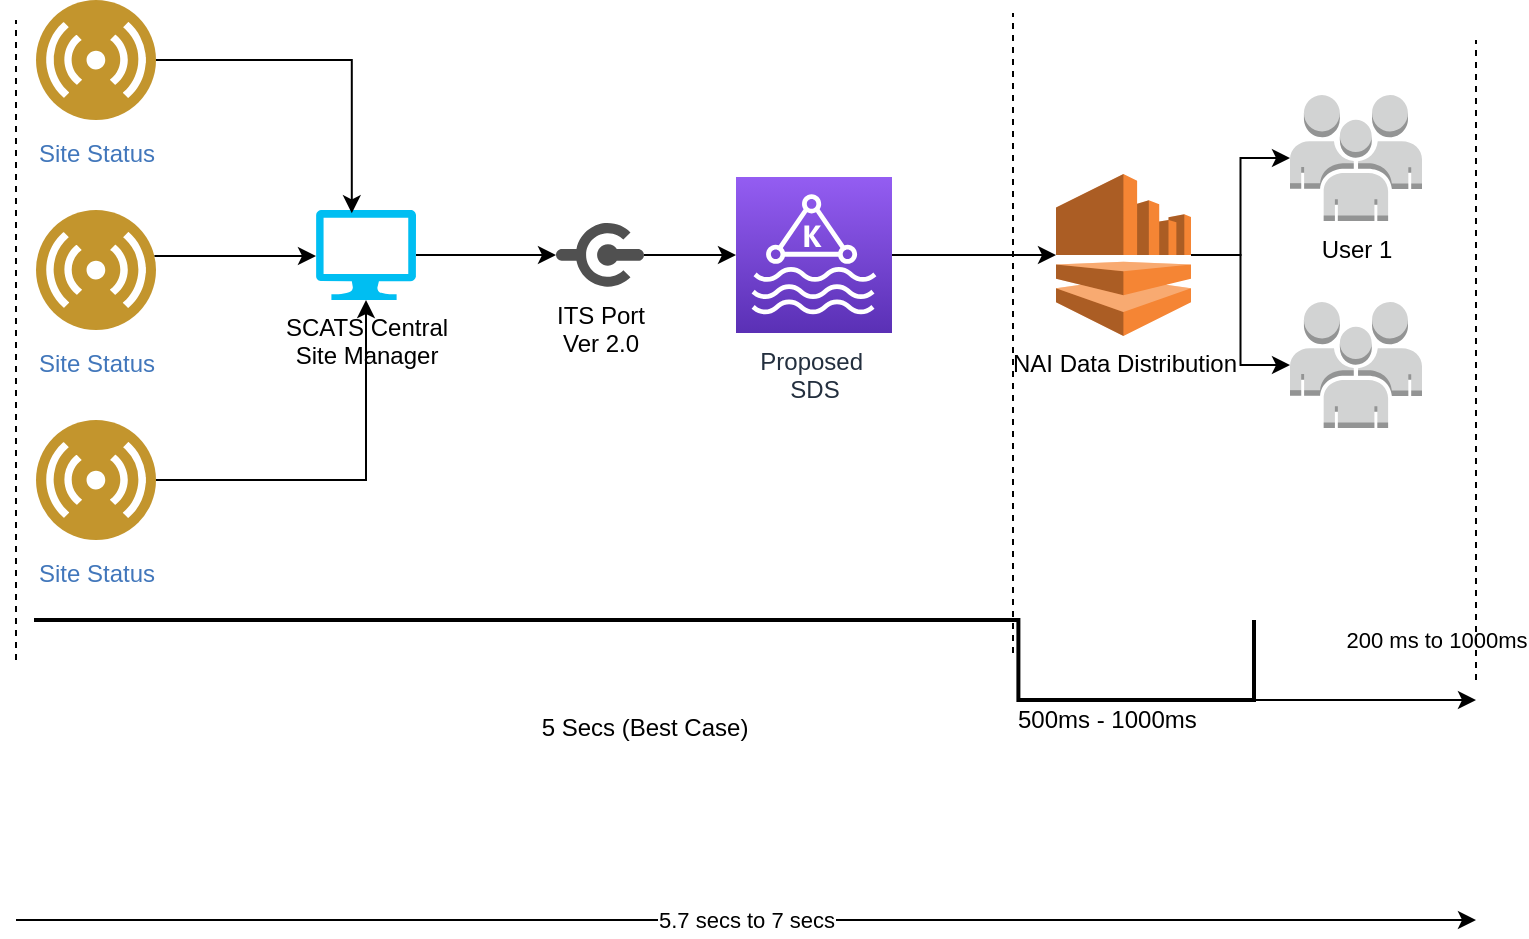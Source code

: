 <mxfile pages="3" version="11.2.8" type="github"><diagram id="vLMTj2apyoxCSFd2HsY8" name="Proposed"><mxGraphModel dx="971" dy="482" grid="1" gridSize="10" guides="1" tooltips="1" connect="1" arrows="1" fold="1" page="1" pageScale="1" pageWidth="850" pageHeight="1100" math="0" shadow="0"><root><mxCell id="0"/><mxCell id="1" parent="0"/><mxCell id="xOOpfLHwdYJFCj-atzm0-9" style="edgeStyle=orthogonalEdgeStyle;rounded=0;orthogonalLoop=1;jettySize=auto;html=1;" edge="1" parent="1" source="xOOpfLHwdYJFCj-atzm0-1" target="xOOpfLHwdYJFCj-atzm0-2"><mxGeometry relative="1" as="geometry"><Array as="points"><mxPoint x="150" y="148"/><mxPoint x="150" y="148"/></Array></mxGeometry></mxCell><mxCell id="xOOpfLHwdYJFCj-atzm0-1" value="Site Status" style="aspect=fixed;perimeter=ellipsePerimeter;html=1;align=center;shadow=0;dashed=0;fontColor=#4277BB;labelBackgroundColor=#ffffff;fontSize=12;spacingTop=3;image;image=img/lib/ibm/users/sensor.svg;" vertex="1" parent="1"><mxGeometry x="50" y="125" width="60" height="60" as="geometry"/></mxCell><mxCell id="xOOpfLHwdYJFCj-atzm0-12" style="edgeStyle=orthogonalEdgeStyle;rounded=0;orthogonalLoop=1;jettySize=auto;html=1;" edge="1" parent="1" source="xOOpfLHwdYJFCj-atzm0-2" target="xOOpfLHwdYJFCj-atzm0-3"><mxGeometry relative="1" as="geometry"/></mxCell><mxCell id="xOOpfLHwdYJFCj-atzm0-2" value="SCATS Central&lt;br&gt;Site Manager" style="verticalLabelPosition=bottom;html=1;verticalAlign=top;align=center;strokeColor=none;fillColor=#00BEF2;shape=mxgraph.azure.computer;pointerEvents=1;" vertex="1" parent="1"><mxGeometry x="190" y="125" width="50" height="45" as="geometry"/></mxCell><mxCell id="xOOpfLHwdYJFCj-atzm0-13" style="edgeStyle=orthogonalEdgeStyle;rounded=0;orthogonalLoop=1;jettySize=auto;html=1;" edge="1" parent="1" source="xOOpfLHwdYJFCj-atzm0-3" target="xOOpfLHwdYJFCj-atzm0-4"><mxGeometry relative="1" as="geometry"/></mxCell><mxCell id="xOOpfLHwdYJFCj-atzm0-3" value="ITS Port&lt;br&gt;Ver 2.0" style="pointerEvents=1;shadow=0;dashed=0;html=1;strokeColor=none;fillColor=#505050;labelPosition=center;verticalLabelPosition=bottom;verticalAlign=top;outlineConnect=0;align=center;shape=mxgraph.office.concepts.connector;" vertex="1" parent="1"><mxGeometry x="310" y="131.5" width="44" height="32" as="geometry"/></mxCell><mxCell id="xOOpfLHwdYJFCj-atzm0-15" style="edgeStyle=orthogonalEdgeStyle;rounded=0;orthogonalLoop=1;jettySize=auto;html=1;" edge="1" parent="1" source="xOOpfLHwdYJFCj-atzm0-4" target="xOOpfLHwdYJFCj-atzm0-5"><mxGeometry relative="1" as="geometry"/></mxCell><mxCell id="xOOpfLHwdYJFCj-atzm0-4" value="Proposed&amp;nbsp;&lt;br&gt;SDS" style="outlineConnect=0;fontColor=#232F3E;gradientColor=#945DF2;gradientDirection=north;fillColor=#5A30B5;strokeColor=#ffffff;dashed=0;verticalLabelPosition=bottom;verticalAlign=top;align=center;html=1;fontSize=12;fontStyle=0;aspect=fixed;shape=mxgraph.aws4.resourceIcon;resIcon=mxgraph.aws4.managed_streaming_for_kafka;" vertex="1" parent="1"><mxGeometry x="400" y="108.5" width="78" height="78" as="geometry"/></mxCell><mxCell id="vZ_qIerr0WwolJ0dDBq--3" style="edgeStyle=orthogonalEdgeStyle;rounded=0;orthogonalLoop=1;jettySize=auto;html=1;entryX=0;entryY=0.5;entryDx=0;entryDy=0;entryPerimeter=0;" edge="1" parent="1" source="xOOpfLHwdYJFCj-atzm0-5" target="vZ_qIerr0WwolJ0dDBq--1"><mxGeometry relative="1" as="geometry"/></mxCell><mxCell id="vZ_qIerr0WwolJ0dDBq--4" style="edgeStyle=orthogonalEdgeStyle;rounded=0;orthogonalLoop=1;jettySize=auto;html=1;" edge="1" parent="1" source="xOOpfLHwdYJFCj-atzm0-5" target="vZ_qIerr0WwolJ0dDBq--2"><mxGeometry relative="1" as="geometry"/></mxCell><mxCell id="xOOpfLHwdYJFCj-atzm0-5" value="NAI Data Distribution" style="outlineConnect=0;dashed=0;verticalLabelPosition=bottom;verticalAlign=top;align=center;html=1;shape=mxgraph.aws3.kinesis;fillColor=#F58534;gradientColor=none;" vertex="1" parent="1"><mxGeometry x="560" y="107" width="67.5" height="81" as="geometry"/></mxCell><mxCell id="xOOpfLHwdYJFCj-atzm0-11" style="edgeStyle=orthogonalEdgeStyle;rounded=0;orthogonalLoop=1;jettySize=auto;html=1;" edge="1" parent="1" source="xOOpfLHwdYJFCj-atzm0-6" target="xOOpfLHwdYJFCj-atzm0-2"><mxGeometry relative="1" as="geometry"/></mxCell><mxCell id="xOOpfLHwdYJFCj-atzm0-6" value="Site Status" style="aspect=fixed;perimeter=ellipsePerimeter;html=1;align=center;shadow=0;dashed=0;fontColor=#4277BB;labelBackgroundColor=#ffffff;fontSize=12;spacingTop=3;image;image=img/lib/ibm/users/sensor.svg;" vertex="1" parent="1"><mxGeometry x="50" y="230" width="60" height="60" as="geometry"/></mxCell><mxCell id="xOOpfLHwdYJFCj-atzm0-8" style="edgeStyle=orthogonalEdgeStyle;rounded=0;orthogonalLoop=1;jettySize=auto;html=1;entryX=0.358;entryY=0.037;entryDx=0;entryDy=0;entryPerimeter=0;" edge="1" parent="1" source="xOOpfLHwdYJFCj-atzm0-7" target="xOOpfLHwdYJFCj-atzm0-2"><mxGeometry relative="1" as="geometry"/></mxCell><mxCell id="xOOpfLHwdYJFCj-atzm0-7" value="Site Status" style="aspect=fixed;perimeter=ellipsePerimeter;html=1;align=center;shadow=0;dashed=0;fontColor=#4277BB;labelBackgroundColor=#ffffff;fontSize=12;spacingTop=3;image;image=img/lib/ibm/users/sensor.svg;" vertex="1" parent="1"><mxGeometry x="50" y="20" width="60" height="60" as="geometry"/></mxCell><mxCell id="vrnWxF-yDFJgDpA9-6bQ-1" value="5 Secs (Best Case)" style="verticalLabelPosition=bottom;html=1;verticalAlign=top;strokeWidth=2;shape=mxgraph.lean_mapping.timeline2;dx1=0;dy1=0;dx2=30;dy2=0;dx3=230;dy3=0;dx4=230;dy4=0;dx5=492.2;dy5=0.893;dy6=0.013;" vertex="1" parent="1"><mxGeometry x="49" y="330" width="610" height="40" as="geometry"/></mxCell><mxCell id="iywTH7LCK7P98huV1Y_F-1" value="500ms - 1000ms" style="text;html=1;resizable=0;points=[];autosize=1;align=left;verticalAlign=top;spacingTop=-4;" vertex="1" parent="1"><mxGeometry x="539" y="370" width="110" height="10" as="geometry"/></mxCell><mxCell id="7XzxJrK6jbuBb2wdriru-1" value="200 ms to 1000ms" style="edgeStyle=orthogonalEdgeStyle;rounded=0;orthogonalLoop=1;jettySize=auto;html=1;" edge="1" parent="1"><mxGeometry x="0.667" y="30" relative="1" as="geometry"><mxPoint x="650" y="370" as="sourcePoint"/><mxPoint x="770" y="370" as="targetPoint"/><mxPoint as="offset"/></mxGeometry></mxCell><mxCell id="IUKHsxThCpHAYLv0n_9N-1" value="5.7 secs to 7 secs" style="endArrow=classic;html=1;" edge="1" parent="1"><mxGeometry width="50" height="50" relative="1" as="geometry"><mxPoint x="40" y="480" as="sourcePoint"/><mxPoint x="770" y="480" as="targetPoint"/></mxGeometry></mxCell><mxCell id="vZ_qIerr0WwolJ0dDBq--1" value="User 1" style="outlineConnect=0;dashed=0;verticalLabelPosition=bottom;verticalAlign=top;align=center;html=1;shape=mxgraph.aws3.users;fillColor=#D2D3D3;gradientColor=none;" vertex="1" parent="1"><mxGeometry x="677" y="67.5" width="66" height="63" as="geometry"/></mxCell><mxCell id="vZ_qIerr0WwolJ0dDBq--2" value="" style="outlineConnect=0;dashed=0;verticalLabelPosition=bottom;verticalAlign=top;align=center;html=1;shape=mxgraph.aws3.users;fillColor=#D2D3D3;gradientColor=none;" vertex="1" parent="1"><mxGeometry x="677" y="171" width="66" height="63" as="geometry"/></mxCell><mxCell id="XqGrBsYJsK4YCIUDRGxu-1" value="" style="endArrow=none;dashed=1;html=1;" edge="1" parent="1"><mxGeometry width="50" height="50" relative="1" as="geometry"><mxPoint x="40" y="350" as="sourcePoint"/><mxPoint x="40" y="30" as="targetPoint"/></mxGeometry></mxCell><mxCell id="XqGrBsYJsK4YCIUDRGxu-2" value="" style="endArrow=none;dashed=1;html=1;" edge="1" parent="1"><mxGeometry width="50" height="50" relative="1" as="geometry"><mxPoint x="538.5" y="346.5" as="sourcePoint"/><mxPoint x="538.5" y="26.5" as="targetPoint"/></mxGeometry></mxCell><mxCell id="XqGrBsYJsK4YCIUDRGxu-3" value="" style="endArrow=none;dashed=1;html=1;" edge="1" parent="1"><mxGeometry width="50" height="50" relative="1" as="geometry"><mxPoint x="770" y="360" as="sourcePoint"/><mxPoint x="770" y="40" as="targetPoint"/></mxGeometry></mxCell></root></mxGraphModel></diagram><diagram id="OMPAVU85UNxCAxH5BAwL" name="What if we do with transis"><mxGraphModel dx="971" dy="482" grid="1" gridSize="10" guides="1" tooltips="1" connect="1" arrows="1" fold="1" page="1" pageScale="1" pageWidth="850" pageHeight="1100" math="0" shadow="0"><root><mxCell id="WYOKgwoss_1KG7vaxZnn-0"/><mxCell id="WYOKgwoss_1KG7vaxZnn-1" parent="WYOKgwoss_1KG7vaxZnn-0"/><mxCell id="WYOKgwoss_1KG7vaxZnn-2" style="edgeStyle=orthogonalEdgeStyle;rounded=0;orthogonalLoop=1;jettySize=auto;html=1;" edge="1" parent="WYOKgwoss_1KG7vaxZnn-1" source="WYOKgwoss_1KG7vaxZnn-3" target="WYOKgwoss_1KG7vaxZnn-5"><mxGeometry relative="1" as="geometry"><Array as="points"><mxPoint x="150" y="148"/><mxPoint x="150" y="148"/></Array></mxGeometry></mxCell><mxCell id="WYOKgwoss_1KG7vaxZnn-3" value="Site Status" style="aspect=fixed;perimeter=ellipsePerimeter;html=1;align=center;shadow=0;dashed=0;fontColor=#4277BB;labelBackgroundColor=#ffffff;fontSize=12;spacingTop=3;image;image=img/lib/ibm/users/sensor.svg;" vertex="1" parent="WYOKgwoss_1KG7vaxZnn-1"><mxGeometry x="50" y="125" width="60" height="60" as="geometry"/></mxCell><mxCell id="WYOKgwoss_1KG7vaxZnn-4" style="edgeStyle=orthogonalEdgeStyle;rounded=0;orthogonalLoop=1;jettySize=auto;html=1;" edge="1" parent="WYOKgwoss_1KG7vaxZnn-1" source="WYOKgwoss_1KG7vaxZnn-5" target="WYOKgwoss_1KG7vaxZnn-7"><mxGeometry relative="1" as="geometry"/></mxCell><mxCell id="WYOKgwoss_1KG7vaxZnn-5" value="SCATS Central&lt;br&gt;Site Manager" style="verticalLabelPosition=bottom;html=1;verticalAlign=top;align=center;strokeColor=none;fillColor=#00BEF2;shape=mxgraph.azure.computer;pointerEvents=1;" vertex="1" parent="WYOKgwoss_1KG7vaxZnn-1"><mxGeometry x="190" y="125" width="50" height="45" as="geometry"/></mxCell><mxCell id="WYOKgwoss_1KG7vaxZnn-6" style="edgeStyle=orthogonalEdgeStyle;rounded=0;orthogonalLoop=1;jettySize=auto;html=1;" edge="1" parent="WYOKgwoss_1KG7vaxZnn-1" source="WYOKgwoss_1KG7vaxZnn-7"><mxGeometry relative="1" as="geometry"><mxPoint x="400" y="147.5" as="targetPoint"/></mxGeometry></mxCell><mxCell id="WYOKgwoss_1KG7vaxZnn-7" value="ITS Port&lt;br&gt;Current" style="pointerEvents=1;shadow=0;dashed=0;html=1;strokeColor=none;fillColor=#505050;labelPosition=center;verticalLabelPosition=bottom;verticalAlign=top;outlineConnect=0;align=center;shape=mxgraph.office.concepts.connector;" vertex="1" parent="WYOKgwoss_1KG7vaxZnn-1"><mxGeometry x="310" y="131.5" width="44" height="32" as="geometry"/></mxCell><mxCell id="WYOKgwoss_1KG7vaxZnn-8" style="edgeStyle=orthogonalEdgeStyle;rounded=0;orthogonalLoop=1;jettySize=auto;html=1;" edge="1" parent="WYOKgwoss_1KG7vaxZnn-1" target="WYOKgwoss_1KG7vaxZnn-10"><mxGeometry relative="1" as="geometry"><mxPoint x="478" y="147.5" as="sourcePoint"/></mxGeometry></mxCell><mxCell id="WYOKgwoss_1KG7vaxZnn-28" style="edgeStyle=orthogonalEdgeStyle;rounded=0;orthogonalLoop=1;jettySize=auto;html=1;" edge="1" parent="WYOKgwoss_1KG7vaxZnn-1" source="WYOKgwoss_1KG7vaxZnn-10" target="WYOKgwoss_1KG7vaxZnn-18"><mxGeometry relative="1" as="geometry"><Array as="points"><mxPoint x="660" y="148"/><mxPoint x="660" y="99"/></Array></mxGeometry></mxCell><mxCell id="WYOKgwoss_1KG7vaxZnn-29" style="edgeStyle=orthogonalEdgeStyle;rounded=0;orthogonalLoop=1;jettySize=auto;html=1;" edge="1" parent="WYOKgwoss_1KG7vaxZnn-1" source="WYOKgwoss_1KG7vaxZnn-10" target="WYOKgwoss_1KG7vaxZnn-19"><mxGeometry relative="1" as="geometry"><Array as="points"><mxPoint x="660" y="148"/><mxPoint x="660" y="203"/></Array></mxGeometry></mxCell><mxCell id="WYOKgwoss_1KG7vaxZnn-10" value="NAI Data Distribution" style="outlineConnect=0;dashed=0;verticalLabelPosition=bottom;verticalAlign=top;align=center;html=1;shape=mxgraph.aws3.kinesis;fillColor=#F58534;gradientColor=none;" vertex="1" parent="WYOKgwoss_1KG7vaxZnn-1"><mxGeometry x="560" y="107" width="67.5" height="81" as="geometry"/></mxCell><mxCell id="WYOKgwoss_1KG7vaxZnn-11" style="edgeStyle=orthogonalEdgeStyle;rounded=0;orthogonalLoop=1;jettySize=auto;html=1;" edge="1" parent="WYOKgwoss_1KG7vaxZnn-1" source="WYOKgwoss_1KG7vaxZnn-12" target="WYOKgwoss_1KG7vaxZnn-5"><mxGeometry relative="1" as="geometry"/></mxCell><mxCell id="WYOKgwoss_1KG7vaxZnn-12" value="Site Status" style="aspect=fixed;perimeter=ellipsePerimeter;html=1;align=center;shadow=0;dashed=0;fontColor=#4277BB;labelBackgroundColor=#ffffff;fontSize=12;spacingTop=3;image;image=img/lib/ibm/users/sensor.svg;" vertex="1" parent="WYOKgwoss_1KG7vaxZnn-1"><mxGeometry x="50" y="230" width="60" height="60" as="geometry"/></mxCell><mxCell id="WYOKgwoss_1KG7vaxZnn-13" style="edgeStyle=orthogonalEdgeStyle;rounded=0;orthogonalLoop=1;jettySize=auto;html=1;entryX=0.358;entryY=0.037;entryDx=0;entryDy=0;entryPerimeter=0;" edge="1" parent="WYOKgwoss_1KG7vaxZnn-1" source="WYOKgwoss_1KG7vaxZnn-14" target="WYOKgwoss_1KG7vaxZnn-5"><mxGeometry relative="1" as="geometry"/></mxCell><mxCell id="WYOKgwoss_1KG7vaxZnn-14" value="Site Status" style="aspect=fixed;perimeter=ellipsePerimeter;html=1;align=center;shadow=0;dashed=0;fontColor=#4277BB;labelBackgroundColor=#ffffff;fontSize=12;spacingTop=3;image;image=img/lib/ibm/users/sensor.svg;" vertex="1" parent="WYOKgwoss_1KG7vaxZnn-1"><mxGeometry x="50" y="20" width="60" height="60" as="geometry"/></mxCell><mxCell id="WYOKgwoss_1KG7vaxZnn-15" value="ITS Transis" style="rounded=1;whiteSpace=wrap;html=1;" vertex="1" parent="WYOKgwoss_1KG7vaxZnn-1"><mxGeometry x="400" y="118" width="120" height="60" as="geometry"/></mxCell><mxCell id="WYOKgwoss_1KG7vaxZnn-22" value="200 ms to 1000ms" style="edgeStyle=orthogonalEdgeStyle;rounded=0;orthogonalLoop=1;jettySize=auto;html=1;" edge="1" parent="WYOKgwoss_1KG7vaxZnn-1" source="WYOKgwoss_1KG7vaxZnn-16"><mxGeometry relative="1" as="geometry"><mxPoint x="770" y="370" as="targetPoint"/></mxGeometry></mxCell><mxCell id="WYOKgwoss_1KG7vaxZnn-16" value="5 Secs (Best Case)" style="verticalLabelPosition=bottom;html=1;verticalAlign=top;strokeWidth=2;shape=mxgraph.lean_mapping.timeline2;dx1=0;dy1=0;dx2=30;dy2=0;dx3=230;dy3=0;dx4=230;dy4=0;dx5=492.2;dy5=0.893;dy6=0.013;" vertex="1" parent="WYOKgwoss_1KG7vaxZnn-1"><mxGeometry x="40" y="350" width="610" height="40" as="geometry"/></mxCell><mxCell id="WYOKgwoss_1KG7vaxZnn-17" value="500ms - 1000ms" style="text;html=1;resizable=0;points=[];autosize=1;align=left;verticalAlign=top;spacingTop=-4;" vertex="1" parent="WYOKgwoss_1KG7vaxZnn-1"><mxGeometry x="539" y="370" width="110" height="10" as="geometry"/></mxCell><mxCell id="WYOKgwoss_1KG7vaxZnn-18" value="User 1" style="outlineConnect=0;dashed=0;verticalLabelPosition=bottom;verticalAlign=top;align=center;html=1;shape=mxgraph.aws3.users;fillColor=#D2D3D3;gradientColor=none;" vertex="1" parent="WYOKgwoss_1KG7vaxZnn-1"><mxGeometry x="677" y="67.5" width="66" height="63" as="geometry"/></mxCell><mxCell id="WYOKgwoss_1KG7vaxZnn-19" value="" style="outlineConnect=0;dashed=0;verticalLabelPosition=bottom;verticalAlign=top;align=center;html=1;shape=mxgraph.aws3.users;fillColor=#D2D3D3;gradientColor=none;" vertex="1" parent="WYOKgwoss_1KG7vaxZnn-1"><mxGeometry x="677" y="171" width="66" height="63" as="geometry"/></mxCell><mxCell id="WYOKgwoss_1KG7vaxZnn-20" value="Cubic" style="text;html=1;resizable=0;points=[];autosize=1;align=left;verticalAlign=top;spacingTop=-4;" vertex="1" parent="WYOKgwoss_1KG7vaxZnn-1"><mxGeometry x="693" y="233" width="50" height="10" as="geometry"/></mxCell><mxCell id="WYOKgwoss_1KG7vaxZnn-23" value="" style="endArrow=none;dashed=1;html=1;" edge="1" parent="WYOKgwoss_1KG7vaxZnn-1"><mxGeometry width="50" height="50" relative="1" as="geometry"><mxPoint x="531" y="350" as="sourcePoint"/><mxPoint x="531" y="30" as="targetPoint"/></mxGeometry></mxCell><mxCell id="WYOKgwoss_1KG7vaxZnn-24" value="" style="endArrow=none;dashed=1;html=1;" edge="1" parent="WYOKgwoss_1KG7vaxZnn-1"><mxGeometry width="50" height="50" relative="1" as="geometry"><mxPoint x="40" y="350" as="sourcePoint"/><mxPoint x="40" y="30" as="targetPoint"/></mxGeometry></mxCell><mxCell id="WYOKgwoss_1KG7vaxZnn-25" value="" style="endArrow=none;dashed=1;html=1;" edge="1" parent="WYOKgwoss_1KG7vaxZnn-1"><mxGeometry width="50" height="50" relative="1" as="geometry"><mxPoint x="649.5" y="364" as="sourcePoint"/><mxPoint x="649.5" y="44" as="targetPoint"/></mxGeometry></mxCell><mxCell id="WYOKgwoss_1KG7vaxZnn-26" value="" style="endArrow=none;dashed=1;html=1;" edge="1" parent="WYOKgwoss_1KG7vaxZnn-1"><mxGeometry width="50" height="50" relative="1" as="geometry"><mxPoint x="770" y="375" as="sourcePoint"/><mxPoint x="770" y="55" as="targetPoint"/></mxGeometry></mxCell><mxCell id="WYOKgwoss_1KG7vaxZnn-30" value="5.7 secs to 7 secs" style="endArrow=classic;html=1;" edge="1" parent="WYOKgwoss_1KG7vaxZnn-1"><mxGeometry width="50" height="50" relative="1" as="geometry"><mxPoint x="40" y="480" as="sourcePoint"/><mxPoint x="770" y="480" as="targetPoint"/></mxGeometry></mxCell></root></mxGraphModel></diagram><diagram id="H3zZHldQIItmNMzjfzy-" name="Current"><mxGraphModel dx="971" dy="1582" grid="1" gridSize="10" guides="1" tooltips="1" connect="1" arrows="1" fold="1" page="1" pageScale="1" pageWidth="850" pageHeight="1100" math="0" shadow="0"><root><mxCell id="WNqBouqeeZtOBIB092qg-0"/><mxCell id="WNqBouqeeZtOBIB092qg-1" parent="WNqBouqeeZtOBIB092qg-0"/><mxCell id="PjsRMxjYBZA1ly6M-Kzm-0" style="edgeStyle=orthogonalEdgeStyle;rounded=0;orthogonalLoop=1;jettySize=auto;html=1;" edge="1" parent="WNqBouqeeZtOBIB092qg-1" source="PjsRMxjYBZA1ly6M-Kzm-1" target="PjsRMxjYBZA1ly6M-Kzm-3"><mxGeometry relative="1" as="geometry"><Array as="points"><mxPoint x="143.5" y="218"/><mxPoint x="143.5" y="218"/></Array></mxGeometry></mxCell><mxCell id="PjsRMxjYBZA1ly6M-Kzm-1" value="Site Status" style="aspect=fixed;perimeter=ellipsePerimeter;html=1;align=center;shadow=0;dashed=0;fontColor=#4277BB;labelBackgroundColor=#ffffff;fontSize=12;spacingTop=3;image;image=img/lib/ibm/users/sensor.svg;" vertex="1" parent="WNqBouqeeZtOBIB092qg-1"><mxGeometry x="43.5" y="195" width="60" height="60" as="geometry"/></mxCell><mxCell id="PjsRMxjYBZA1ly6M-Kzm-2" style="edgeStyle=orthogonalEdgeStyle;rounded=0;orthogonalLoop=1;jettySize=auto;html=1;" edge="1" parent="WNqBouqeeZtOBIB092qg-1" source="PjsRMxjYBZA1ly6M-Kzm-3" target="PjsRMxjYBZA1ly6M-Kzm-5"><mxGeometry relative="1" as="geometry"/></mxCell><mxCell id="5-z11SVkXNMwtnQKPrAL-3" style="edgeStyle=orthogonalEdgeStyle;rounded=0;orthogonalLoop=1;jettySize=auto;html=1;" edge="1" parent="WNqBouqeeZtOBIB092qg-1" source="PjsRMxjYBZA1ly6M-Kzm-3" target="PjsRMxjYBZA1ly6M-Kzm-13"><mxGeometry relative="1" as="geometry"><Array as="points"><mxPoint x="260" y="218"/><mxPoint x="260" y="120"/></Array></mxGeometry></mxCell><mxCell id="PjsRMxjYBZA1ly6M-Kzm-3" value="SCATS Central&lt;br&gt;Site Manager" style="verticalLabelPosition=bottom;html=1;verticalAlign=top;align=center;strokeColor=none;fillColor=#00BEF2;shape=mxgraph.azure.computer;pointerEvents=1;" vertex="1" parent="WNqBouqeeZtOBIB092qg-1"><mxGeometry x="183.5" y="195" width="50" height="45" as="geometry"/></mxCell><mxCell id="PjsRMxjYBZA1ly6M-Kzm-4" style="edgeStyle=orthogonalEdgeStyle;rounded=0;orthogonalLoop=1;jettySize=auto;html=1;" edge="1" parent="WNqBouqeeZtOBIB092qg-1" source="PjsRMxjYBZA1ly6M-Kzm-5" target="PjsRMxjYBZA1ly6M-Kzm-7"><mxGeometry relative="1" as="geometry"/></mxCell><mxCell id="PjsRMxjYBZA1ly6M-Kzm-5" value="ITS Port&lt;br&gt;Ver 2.0" style="pointerEvents=1;shadow=0;dashed=0;html=1;strokeColor=none;fillColor=#505050;labelPosition=center;verticalLabelPosition=bottom;verticalAlign=top;outlineConnect=0;align=center;shape=mxgraph.office.concepts.connector;" vertex="1" parent="WNqBouqeeZtOBIB092qg-1"><mxGeometry x="303.5" y="201.5" width="44" height="32" as="geometry"/></mxCell><mxCell id="PjsRMxjYBZA1ly6M-Kzm-6" style="edgeStyle=orthogonalEdgeStyle;rounded=0;orthogonalLoop=1;jettySize=auto;html=1;" edge="1" parent="WNqBouqeeZtOBIB092qg-1" source="PjsRMxjYBZA1ly6M-Kzm-7" target="PjsRMxjYBZA1ly6M-Kzm-8"><mxGeometry relative="1" as="geometry"/></mxCell><mxCell id="PjsRMxjYBZA1ly6M-Kzm-7" value="Proposed&amp;nbsp;&lt;br&gt;SDS" style="outlineConnect=0;fontColor=#232F3E;gradientColor=#945DF2;gradientDirection=north;fillColor=#5A30B5;strokeColor=#ffffff;dashed=0;verticalLabelPosition=bottom;verticalAlign=top;align=center;html=1;fontSize=12;fontStyle=0;aspect=fixed;shape=mxgraph.aws4.resourceIcon;resIcon=mxgraph.aws4.managed_streaming_for_kafka;" vertex="1" parent="WNqBouqeeZtOBIB092qg-1"><mxGeometry x="400" y="179" width="78" height="78" as="geometry"/></mxCell><mxCell id="bTWOBw7in4VtpURJZJkp-2" style="edgeStyle=orthogonalEdgeStyle;rounded=0;orthogonalLoop=1;jettySize=auto;html=1;entryX=0;entryY=0.5;entryDx=0;entryDy=0;entryPerimeter=0;" edge="1" parent="WNqBouqeeZtOBIB092qg-1" source="PjsRMxjYBZA1ly6M-Kzm-8" target="bTWOBw7in4VtpURJZJkp-0"><mxGeometry relative="1" as="geometry"/></mxCell><mxCell id="bTWOBw7in4VtpURJZJkp-3" style="edgeStyle=orthogonalEdgeStyle;rounded=0;orthogonalLoop=1;jettySize=auto;html=1;" edge="1" parent="WNqBouqeeZtOBIB092qg-1" source="PjsRMxjYBZA1ly6M-Kzm-8" target="bTWOBw7in4VtpURJZJkp-1"><mxGeometry relative="1" as="geometry"/></mxCell><mxCell id="PjsRMxjYBZA1ly6M-Kzm-8" value="NAI Data Distribution" style="outlineConnect=0;dashed=0;verticalLabelPosition=bottom;verticalAlign=top;align=center;html=1;shape=mxgraph.aws3.kinesis;fillColor=#F58534;gradientColor=none;" vertex="1" parent="WNqBouqeeZtOBIB092qg-1"><mxGeometry x="670" y="177" width="67.5" height="81" as="geometry"/></mxCell><mxCell id="PjsRMxjYBZA1ly6M-Kzm-9" style="edgeStyle=orthogonalEdgeStyle;rounded=0;orthogonalLoop=1;jettySize=auto;html=1;" edge="1" parent="WNqBouqeeZtOBIB092qg-1" source="PjsRMxjYBZA1ly6M-Kzm-10" target="PjsRMxjYBZA1ly6M-Kzm-3"><mxGeometry relative="1" as="geometry"/></mxCell><mxCell id="PjsRMxjYBZA1ly6M-Kzm-10" value="Site Status" style="aspect=fixed;perimeter=ellipsePerimeter;html=1;align=center;shadow=0;dashed=0;fontColor=#4277BB;labelBackgroundColor=#ffffff;fontSize=12;spacingTop=3;image;image=img/lib/ibm/users/sensor.svg;" vertex="1" parent="WNqBouqeeZtOBIB092qg-1"><mxGeometry x="43.5" y="300" width="60" height="60" as="geometry"/></mxCell><mxCell id="PjsRMxjYBZA1ly6M-Kzm-11" style="edgeStyle=orthogonalEdgeStyle;rounded=0;orthogonalLoop=1;jettySize=auto;html=1;entryX=0.358;entryY=0.037;entryDx=0;entryDy=0;entryPerimeter=0;" edge="1" parent="WNqBouqeeZtOBIB092qg-1" source="PjsRMxjYBZA1ly6M-Kzm-12" target="PjsRMxjYBZA1ly6M-Kzm-3"><mxGeometry relative="1" as="geometry"/></mxCell><mxCell id="PjsRMxjYBZA1ly6M-Kzm-12" value="Site Status" style="aspect=fixed;perimeter=ellipsePerimeter;html=1;align=center;shadow=0;dashed=0;fontColor=#4277BB;labelBackgroundColor=#ffffff;fontSize=12;spacingTop=3;image;image=img/lib/ibm/users/sensor.svg;" vertex="1" parent="WNqBouqeeZtOBIB092qg-1"><mxGeometry x="43.5" y="90" width="60" height="60" as="geometry"/></mxCell><mxCell id="5-z11SVkXNMwtnQKPrAL-5" style="edgeStyle=orthogonalEdgeStyle;rounded=0;orthogonalLoop=1;jettySize=auto;html=1;entryX=0;entryY=0.5;entryDx=0;entryDy=0;" edge="1" parent="WNqBouqeeZtOBIB092qg-1" source="PjsRMxjYBZA1ly6M-Kzm-13" target="5-z11SVkXNMwtnQKPrAL-0"><mxGeometry relative="1" as="geometry"/></mxCell><mxCell id="5-z11SVkXNMwtnQKPrAL-8" style="edgeStyle=orthogonalEdgeStyle;rounded=0;orthogonalLoop=1;jettySize=auto;html=1;entryX=0;entryY=0.5;entryDx=0;entryDy=0;" edge="1" parent="WNqBouqeeZtOBIB092qg-1" source="PjsRMxjYBZA1ly6M-Kzm-13" target="5-z11SVkXNMwtnQKPrAL-6"><mxGeometry relative="1" as="geometry"><Array as="points"><mxPoint x="332" y="23"/></Array></mxGeometry></mxCell><mxCell id="PjsRMxjYBZA1ly6M-Kzm-13" value="ITS Port&lt;br&gt;Ver 1.0" style="pointerEvents=1;shadow=0;dashed=0;html=1;strokeColor=none;fillColor=#505050;labelPosition=center;verticalLabelPosition=bottom;verticalAlign=top;outlineConnect=0;align=center;shape=mxgraph.office.concepts.connector;" vertex="1" parent="WNqBouqeeZtOBIB092qg-1"><mxGeometry x="310" y="104" width="44" height="32" as="geometry"/></mxCell><mxCell id="5-z11SVkXNMwtnQKPrAL-2" style="edgeStyle=orthogonalEdgeStyle;rounded=0;orthogonalLoop=1;jettySize=auto;html=1;" edge="1" parent="WNqBouqeeZtOBIB092qg-1" source="5-z11SVkXNMwtnQKPrAL-0" target="PjsRMxjYBZA1ly6M-Kzm-8"><mxGeometry relative="1" as="geometry"/></mxCell><mxCell id="5-z11SVkXNMwtnQKPrAL-0" value="ITS Transis" style="rounded=1;whiteSpace=wrap;html=1;" vertex="1" parent="WNqBouqeeZtOBIB092qg-1"><mxGeometry x="400" y="90" width="120" height="60" as="geometry"/></mxCell><mxCell id="5-z11SVkXNMwtnQKPrAL-6" value="Cubic" style="strokeColor=#dddddd;fillColor=#ffffff;shadow=1;strokeWidth=1;rounded=1;absoluteArcSize=1;arcSize=2;labelPosition=center;verticalLabelPosition=middle;align=center;verticalAlign=bottom;spacingLeft=0;fontColor=#999999;fontSize=12;whiteSpace=wrap;spacingBottom=2;" vertex="1" parent="WNqBouqeeZtOBIB092qg-1"><mxGeometry x="400" y="-20" width="70" height="85" as="geometry"/></mxCell><mxCell id="5-z11SVkXNMwtnQKPrAL-7" value="" style="dashed=0;connectable=0;html=1;fillColor=#757575;strokeColor=none;shape=mxgraph.gcp2.users;part=1;" vertex="1" parent="5-z11SVkXNMwtnQKPrAL-6"><mxGeometry x="0.5" width="50" height="31.5" relative="1" as="geometry"><mxPoint x="-25" y="19.25" as="offset"/></mxGeometry></mxCell><mxCell id="5nhVMy5G2iWz9gp-03Mf-0" value="" style="verticalLabelPosition=bottom;html=1;verticalAlign=top;strokeWidth=2;shape=mxgraph.lean_mapping.timeline2;dx1=0;dy1=0;dx2=30;dy2=0;dx3=230;dy3=0;dx4=230;dy4=0;dx5=304.64;dy5=0.901;dy6=0.013;" vertex="1" parent="WNqBouqeeZtOBIB092qg-1"><mxGeometry x="49" y="410" width="481" height="40" as="geometry"/></mxCell><mxCell id="3kc4oa-NkKeoEkt2qzTO-0" value="" style="verticalLabelPosition=bottom;html=1;verticalAlign=top;strokeWidth=2;shape=mxgraph.lean_mapping.timeline2;dx1=0;dy1=0;dx2=30;dy2=0;dx3=230;dy3=0;dx4=230;dy4=0;dx5=244.12;dy5=0.613;dy6=0.013;" vertex="1" parent="WNqBouqeeZtOBIB092qg-1"><mxGeometry x="530" y="410" width="481" height="40" as="geometry"/></mxCell><mxCell id="5nhVMy5G2iWz9gp-03Mf-1" value="Unknown???" style="text;html=1;strokeColor=none;fillColor=none;align=center;verticalAlign=middle;whiteSpace=wrap;rounded=0;" vertex="1" parent="WNqBouqeeZtOBIB092qg-1"><mxGeometry x="164" y="420" width="40" height="20" as="geometry"/></mxCell><mxCell id="5nhVMy5G2iWz9gp-03Mf-2" value="5 secs&amp;nbsp;" style="text;html=1;strokeColor=none;fillColor=none;align=center;verticalAlign=middle;whiteSpace=wrap;rounded=0;" vertex="1" parent="WNqBouqeeZtOBIB092qg-1"><mxGeometry x="425" y="460" width="40" height="20" as="geometry"/></mxCell><mxCell id="tUkCPeTouXlsU_j2U1DP-0" value="500ms - 1000ms" style="text;html=1;resizable=0;points=[];autosize=1;align=left;verticalAlign=top;spacingTop=-4;" vertex="1" parent="WNqBouqeeZtOBIB092qg-1"><mxGeometry x="594" y="390" width="110" height="10" as="geometry"/></mxCell><mxCell id="eOaB7EA3H9CCO9b-Dppg-1" value="&lt;span style=&quot;font-size: 11px ; text-align: center ; background-color: rgb(255 , 255 , 255)&quot;&gt;200 ms to 1000ms&lt;/span&gt;" style="text;html=1;resizable=0;points=[];autosize=1;align=left;verticalAlign=top;spacingTop=-4;" vertex="1" parent="WNqBouqeeZtOBIB092qg-1"><mxGeometry x="870" y="430" width="110" height="20" as="geometry"/></mxCell><mxCell id="bTWOBw7in4VtpURJZJkp-0" value="User 1" style="outlineConnect=0;dashed=0;verticalLabelPosition=bottom;verticalAlign=top;align=center;html=1;shape=mxgraph.aws3.users;fillColor=#D2D3D3;gradientColor=none;" vertex="1" parent="WNqBouqeeZtOBIB092qg-1"><mxGeometry x="850" y="88" width="66" height="63" as="geometry"/></mxCell><mxCell id="bTWOBw7in4VtpURJZJkp-1" value="" style="outlineConnect=0;dashed=0;verticalLabelPosition=bottom;verticalAlign=top;align=center;html=1;shape=mxgraph.aws3.users;fillColor=#D2D3D3;gradientColor=none;" vertex="1" parent="WNqBouqeeZtOBIB092qg-1"><mxGeometry x="850" y="191.5" width="66" height="63" as="geometry"/></mxCell><mxCell id="RQRUFBE9Q-4XrIC4x7El-0" value="" style="endArrow=none;dashed=1;html=1;" edge="1" parent="WNqBouqeeZtOBIB092qg-1"><mxGeometry width="50" height="50" relative="1" as="geometry"><mxPoint x="40" y="350" as="sourcePoint"/><mxPoint x="40" y="30" as="targetPoint"/></mxGeometry></mxCell><mxCell id="RQRUFBE9Q-4XrIC4x7El-1" value="" style="endArrow=none;dashed=1;html=1;" edge="1" parent="WNqBouqeeZtOBIB092qg-1"><mxGeometry width="50" height="50" relative="1" as="geometry"><mxPoint x="360" y="377.5" as="sourcePoint"/><mxPoint x="360" y="57.5" as="targetPoint"/></mxGeometry></mxCell><mxCell id="RQRUFBE9Q-4XrIC4x7El-2" value="" style="endArrow=none;dashed=1;html=1;" edge="1" parent="WNqBouqeeZtOBIB092qg-1"><mxGeometry width="50" height="50" relative="1" as="geometry"><mxPoint x="540" y="392" as="sourcePoint"/><mxPoint x="540" y="72" as="targetPoint"/></mxGeometry></mxCell><mxCell id="RQRUFBE9Q-4XrIC4x7El-3" value="" style="endArrow=none;dashed=1;html=1;" edge="1" parent="WNqBouqeeZtOBIB092qg-1"><mxGeometry width="50" height="50" relative="1" as="geometry"><mxPoint x="769.5" y="370" as="sourcePoint"/><mxPoint x="769.5" y="50" as="targetPoint"/></mxGeometry></mxCell></root></mxGraphModel></diagram></mxfile>